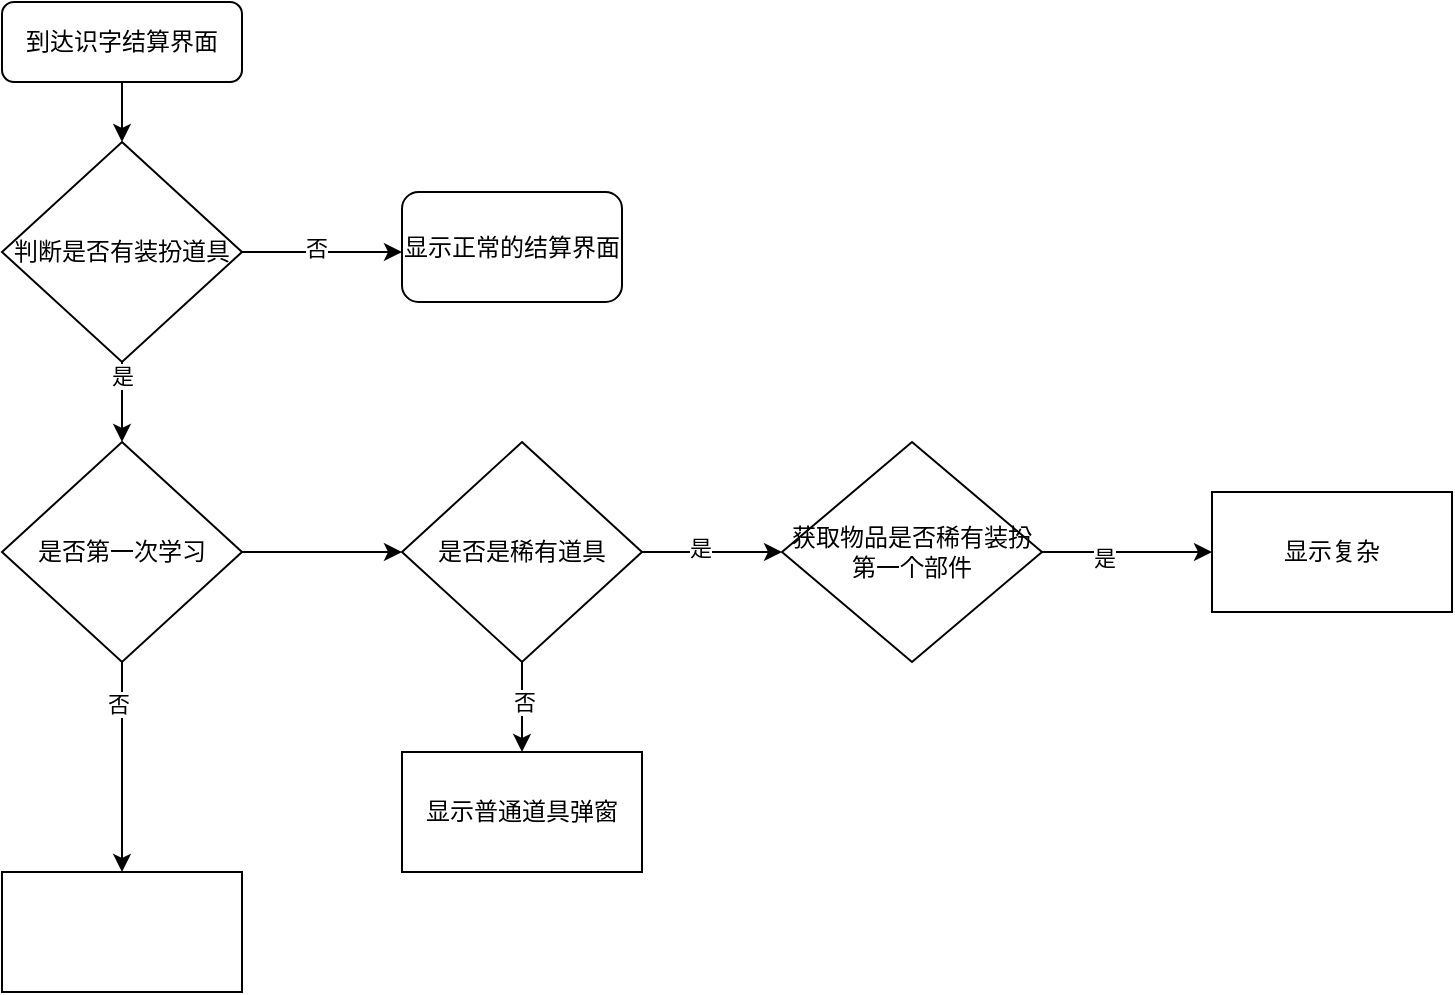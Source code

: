 <mxfile version="17.4.6" type="github">
  <diagram id="C5RBs43oDa-KdzZeNtuy" name="Page-1">
    <mxGraphModel dx="946" dy="575" grid="1" gridSize="10" guides="1" tooltips="1" connect="1" arrows="1" fold="1" page="1" pageScale="1" pageWidth="827" pageHeight="1169" math="0" shadow="0">
      <root>
        <mxCell id="WIyWlLk6GJQsqaUBKTNV-0" />
        <mxCell id="WIyWlLk6GJQsqaUBKTNV-1" parent="WIyWlLk6GJQsqaUBKTNV-0" />
        <mxCell id="6EQiTgui6uKNV-MQ9WJ_-1" value="" style="edgeStyle=orthogonalEdgeStyle;rounded=0;orthogonalLoop=1;jettySize=auto;html=1;" edge="1" parent="WIyWlLk6GJQsqaUBKTNV-1" source="WIyWlLk6GJQsqaUBKTNV-3" target="6EQiTgui6uKNV-MQ9WJ_-0">
          <mxGeometry relative="1" as="geometry" />
        </mxCell>
        <mxCell id="WIyWlLk6GJQsqaUBKTNV-3" value="到达识字结算界面" style="rounded=1;whiteSpace=wrap;html=1;fontSize=12;glass=0;strokeWidth=1;shadow=0;" parent="WIyWlLk6GJQsqaUBKTNV-1" vertex="1">
          <mxGeometry x="160" y="80" width="120" height="40" as="geometry" />
        </mxCell>
        <mxCell id="6EQiTgui6uKNV-MQ9WJ_-3" value="" style="edgeStyle=orthogonalEdgeStyle;rounded=0;orthogonalLoop=1;jettySize=auto;html=1;" edge="1" parent="WIyWlLk6GJQsqaUBKTNV-1" source="6EQiTgui6uKNV-MQ9WJ_-0">
          <mxGeometry relative="1" as="geometry">
            <mxPoint x="360" y="205" as="targetPoint" />
          </mxGeometry>
        </mxCell>
        <mxCell id="6EQiTgui6uKNV-MQ9WJ_-4" value="否" style="edgeLabel;html=1;align=center;verticalAlign=middle;resizable=0;points=[];" vertex="1" connectable="0" parent="6EQiTgui6uKNV-MQ9WJ_-3">
          <mxGeometry x="-0.075" y="2" relative="1" as="geometry">
            <mxPoint as="offset" />
          </mxGeometry>
        </mxCell>
        <mxCell id="6EQiTgui6uKNV-MQ9WJ_-7" value="" style="edgeStyle=orthogonalEdgeStyle;rounded=0;orthogonalLoop=1;jettySize=auto;html=1;" edge="1" parent="WIyWlLk6GJQsqaUBKTNV-1" source="6EQiTgui6uKNV-MQ9WJ_-0" target="6EQiTgui6uKNV-MQ9WJ_-6">
          <mxGeometry relative="1" as="geometry" />
        </mxCell>
        <mxCell id="6EQiTgui6uKNV-MQ9WJ_-8" value="是" style="edgeLabel;html=1;align=center;verticalAlign=middle;resizable=0;points=[];" vertex="1" connectable="0" parent="6EQiTgui6uKNV-MQ9WJ_-7">
          <mxGeometry x="-0.65" relative="1" as="geometry">
            <mxPoint as="offset" />
          </mxGeometry>
        </mxCell>
        <mxCell id="6EQiTgui6uKNV-MQ9WJ_-0" value="判断是否有装扮道具" style="rhombus;whiteSpace=wrap;html=1;" vertex="1" parent="WIyWlLk6GJQsqaUBKTNV-1">
          <mxGeometry x="160" y="150" width="120" height="110" as="geometry" />
        </mxCell>
        <mxCell id="6EQiTgui6uKNV-MQ9WJ_-5" value="显示正常的结算界面" style="rounded=1;whiteSpace=wrap;html=1;" vertex="1" parent="WIyWlLk6GJQsqaUBKTNV-1">
          <mxGeometry x="360" y="175" width="110" height="55" as="geometry" />
        </mxCell>
        <mxCell id="6EQiTgui6uKNV-MQ9WJ_-10" value="" style="edgeStyle=orthogonalEdgeStyle;rounded=0;orthogonalLoop=1;jettySize=auto;html=1;" edge="1" parent="WIyWlLk6GJQsqaUBKTNV-1" source="6EQiTgui6uKNV-MQ9WJ_-6" target="6EQiTgui6uKNV-MQ9WJ_-9">
          <mxGeometry relative="1" as="geometry" />
        </mxCell>
        <mxCell id="6EQiTgui6uKNV-MQ9WJ_-11" value="否" style="edgeLabel;html=1;align=center;verticalAlign=middle;resizable=0;points=[];" vertex="1" connectable="0" parent="6EQiTgui6uKNV-MQ9WJ_-10">
          <mxGeometry x="-0.6" y="-2" relative="1" as="geometry">
            <mxPoint as="offset" />
          </mxGeometry>
        </mxCell>
        <mxCell id="6EQiTgui6uKNV-MQ9WJ_-17" value="" style="edgeStyle=orthogonalEdgeStyle;rounded=0;orthogonalLoop=1;jettySize=auto;html=1;" edge="1" parent="WIyWlLk6GJQsqaUBKTNV-1" source="6EQiTgui6uKNV-MQ9WJ_-6" target="6EQiTgui6uKNV-MQ9WJ_-16">
          <mxGeometry relative="1" as="geometry" />
        </mxCell>
        <mxCell id="6EQiTgui6uKNV-MQ9WJ_-6" value="是否第一次学习" style="rhombus;whiteSpace=wrap;html=1;" vertex="1" parent="WIyWlLk6GJQsqaUBKTNV-1">
          <mxGeometry x="160" y="300" width="120" height="110" as="geometry" />
        </mxCell>
        <mxCell id="6EQiTgui6uKNV-MQ9WJ_-9" value="" style="whiteSpace=wrap;html=1;" vertex="1" parent="WIyWlLk6GJQsqaUBKTNV-1">
          <mxGeometry x="160" y="515" width="120" height="60" as="geometry" />
        </mxCell>
        <mxCell id="6EQiTgui6uKNV-MQ9WJ_-24" value="" style="edgeStyle=orthogonalEdgeStyle;rounded=0;orthogonalLoop=1;jettySize=auto;html=1;" edge="1" parent="WIyWlLk6GJQsqaUBKTNV-1" source="6EQiTgui6uKNV-MQ9WJ_-12" target="6EQiTgui6uKNV-MQ9WJ_-23">
          <mxGeometry relative="1" as="geometry" />
        </mxCell>
        <mxCell id="6EQiTgui6uKNV-MQ9WJ_-25" value="是" style="edgeLabel;html=1;align=center;verticalAlign=middle;resizable=0;points=[];" vertex="1" connectable="0" parent="6EQiTgui6uKNV-MQ9WJ_-24">
          <mxGeometry x="-0.271" y="-3" relative="1" as="geometry">
            <mxPoint as="offset" />
          </mxGeometry>
        </mxCell>
        <mxCell id="6EQiTgui6uKNV-MQ9WJ_-12" value="获取物品是否稀有装扮第一个部件" style="rhombus;whiteSpace=wrap;html=1;" vertex="1" parent="WIyWlLk6GJQsqaUBKTNV-1">
          <mxGeometry x="550" y="300" width="130" height="110" as="geometry" />
        </mxCell>
        <mxCell id="6EQiTgui6uKNV-MQ9WJ_-18" value="" style="edgeStyle=orthogonalEdgeStyle;rounded=0;orthogonalLoop=1;jettySize=auto;html=1;" edge="1" parent="WIyWlLk6GJQsqaUBKTNV-1" source="6EQiTgui6uKNV-MQ9WJ_-16" target="6EQiTgui6uKNV-MQ9WJ_-12">
          <mxGeometry relative="1" as="geometry" />
        </mxCell>
        <mxCell id="6EQiTgui6uKNV-MQ9WJ_-19" value="是" style="edgeLabel;html=1;align=center;verticalAlign=middle;resizable=0;points=[];" vertex="1" connectable="0" parent="6EQiTgui6uKNV-MQ9WJ_-18">
          <mxGeometry x="-0.171" y="2" relative="1" as="geometry">
            <mxPoint as="offset" />
          </mxGeometry>
        </mxCell>
        <mxCell id="6EQiTgui6uKNV-MQ9WJ_-21" value="" style="edgeStyle=orthogonalEdgeStyle;rounded=0;orthogonalLoop=1;jettySize=auto;html=1;" edge="1" parent="WIyWlLk6GJQsqaUBKTNV-1" source="6EQiTgui6uKNV-MQ9WJ_-16" target="6EQiTgui6uKNV-MQ9WJ_-20">
          <mxGeometry relative="1" as="geometry" />
        </mxCell>
        <mxCell id="6EQiTgui6uKNV-MQ9WJ_-22" value="否" style="edgeLabel;html=1;align=center;verticalAlign=middle;resizable=0;points=[];" vertex="1" connectable="0" parent="6EQiTgui6uKNV-MQ9WJ_-21">
          <mxGeometry x="-0.105" y="1" relative="1" as="geometry">
            <mxPoint as="offset" />
          </mxGeometry>
        </mxCell>
        <mxCell id="6EQiTgui6uKNV-MQ9WJ_-16" value="是否是稀有道具" style="rhombus;whiteSpace=wrap;html=1;" vertex="1" parent="WIyWlLk6GJQsqaUBKTNV-1">
          <mxGeometry x="360" y="300" width="120" height="110" as="geometry" />
        </mxCell>
        <mxCell id="6EQiTgui6uKNV-MQ9WJ_-20" value="显示普通道具弹窗" style="whiteSpace=wrap;html=1;" vertex="1" parent="WIyWlLk6GJQsqaUBKTNV-1">
          <mxGeometry x="360" y="455" width="120" height="60" as="geometry" />
        </mxCell>
        <mxCell id="6EQiTgui6uKNV-MQ9WJ_-23" value="显示复杂" style="whiteSpace=wrap;html=1;" vertex="1" parent="WIyWlLk6GJQsqaUBKTNV-1">
          <mxGeometry x="765" y="325" width="120" height="60" as="geometry" />
        </mxCell>
      </root>
    </mxGraphModel>
  </diagram>
</mxfile>
